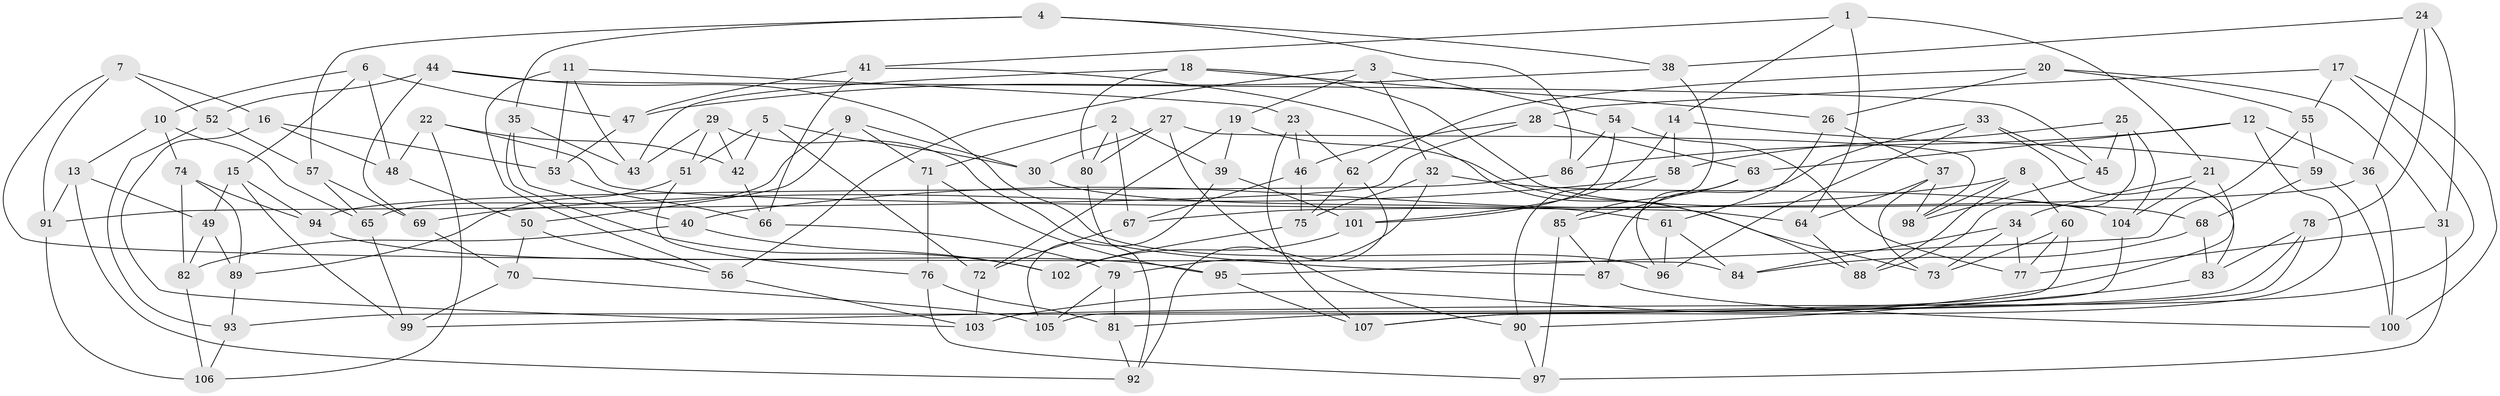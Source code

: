 // coarse degree distribution, {6: 0.18181818181818182, 7: 0.5151515151515151, 8: 0.15151515151515152, 4: 0.030303030303030304, 3: 0.030303030303030304, 10: 0.030303030303030304, 9: 0.06060606060606061}
// Generated by graph-tools (version 1.1) at 2025/38/03/04/25 23:38:16]
// undirected, 107 vertices, 214 edges
graph export_dot {
  node [color=gray90,style=filled];
  1;
  2;
  3;
  4;
  5;
  6;
  7;
  8;
  9;
  10;
  11;
  12;
  13;
  14;
  15;
  16;
  17;
  18;
  19;
  20;
  21;
  22;
  23;
  24;
  25;
  26;
  27;
  28;
  29;
  30;
  31;
  32;
  33;
  34;
  35;
  36;
  37;
  38;
  39;
  40;
  41;
  42;
  43;
  44;
  45;
  46;
  47;
  48;
  49;
  50;
  51;
  52;
  53;
  54;
  55;
  56;
  57;
  58;
  59;
  60;
  61;
  62;
  63;
  64;
  65;
  66;
  67;
  68;
  69;
  70;
  71;
  72;
  73;
  74;
  75;
  76;
  77;
  78;
  79;
  80;
  81;
  82;
  83;
  84;
  85;
  86;
  87;
  88;
  89;
  90;
  91;
  92;
  93;
  94;
  95;
  96;
  97;
  98;
  99;
  100;
  101;
  102;
  103;
  104;
  105;
  106;
  107;
  1 -- 41;
  1 -- 64;
  1 -- 14;
  1 -- 21;
  2 -- 80;
  2 -- 39;
  2 -- 71;
  2 -- 67;
  3 -- 56;
  3 -- 54;
  3 -- 32;
  3 -- 19;
  4 -- 57;
  4 -- 35;
  4 -- 38;
  4 -- 86;
  5 -- 30;
  5 -- 51;
  5 -- 42;
  5 -- 72;
  6 -- 47;
  6 -- 10;
  6 -- 48;
  6 -- 15;
  7 -- 52;
  7 -- 16;
  7 -- 91;
  7 -- 84;
  8 -- 98;
  8 -- 88;
  8 -- 60;
  8 -- 40;
  9 -- 30;
  9 -- 65;
  9 -- 50;
  9 -- 71;
  10 -- 13;
  10 -- 74;
  10 -- 65;
  11 -- 43;
  11 -- 56;
  11 -- 23;
  11 -- 53;
  12 -- 107;
  12 -- 36;
  12 -- 63;
  12 -- 86;
  13 -- 91;
  13 -- 49;
  13 -- 92;
  14 -- 58;
  14 -- 59;
  14 -- 101;
  15 -- 49;
  15 -- 99;
  15 -- 94;
  16 -- 53;
  16 -- 48;
  16 -- 103;
  17 -- 100;
  17 -- 55;
  17 -- 28;
  17 -- 99;
  18 -- 68;
  18 -- 80;
  18 -- 43;
  18 -- 26;
  19 -- 72;
  19 -- 73;
  19 -- 39;
  20 -- 55;
  20 -- 62;
  20 -- 31;
  20 -- 26;
  21 -- 103;
  21 -- 34;
  21 -- 104;
  22 -- 64;
  22 -- 42;
  22 -- 106;
  22 -- 48;
  23 -- 62;
  23 -- 107;
  23 -- 46;
  24 -- 36;
  24 -- 38;
  24 -- 78;
  24 -- 31;
  25 -- 88;
  25 -- 58;
  25 -- 45;
  25 -- 104;
  26 -- 61;
  26 -- 37;
  27 -- 90;
  27 -- 98;
  27 -- 30;
  27 -- 80;
  28 -- 46;
  28 -- 91;
  28 -- 63;
  29 -- 87;
  29 -- 51;
  29 -- 42;
  29 -- 43;
  30 -- 61;
  31 -- 97;
  31 -- 77;
  32 -- 75;
  32 -- 104;
  32 -- 79;
  33 -- 87;
  33 -- 45;
  33 -- 96;
  33 -- 83;
  34 -- 73;
  34 -- 84;
  34 -- 77;
  35 -- 43;
  35 -- 40;
  35 -- 102;
  36 -- 67;
  36 -- 100;
  37 -- 98;
  37 -- 73;
  37 -- 64;
  38 -- 85;
  38 -- 47;
  39 -- 105;
  39 -- 101;
  40 -- 102;
  40 -- 82;
  41 -- 47;
  41 -- 66;
  41 -- 88;
  42 -- 66;
  44 -- 69;
  44 -- 96;
  44 -- 52;
  44 -- 45;
  45 -- 98;
  46 -- 67;
  46 -- 75;
  47 -- 53;
  48 -- 50;
  49 -- 82;
  49 -- 89;
  50 -- 70;
  50 -- 56;
  51 -- 76;
  51 -- 89;
  52 -- 57;
  52 -- 93;
  53 -- 66;
  54 -- 86;
  54 -- 77;
  54 -- 101;
  55 -- 59;
  55 -- 95;
  56 -- 103;
  57 -- 65;
  57 -- 69;
  58 -- 69;
  58 -- 90;
  59 -- 68;
  59 -- 100;
  60 -- 73;
  60 -- 77;
  60 -- 105;
  61 -- 96;
  61 -- 84;
  62 -- 92;
  62 -- 75;
  63 -- 85;
  63 -- 96;
  64 -- 88;
  65 -- 99;
  66 -- 79;
  67 -- 72;
  68 -- 83;
  68 -- 84;
  69 -- 70;
  70 -- 105;
  70 -- 99;
  71 -- 95;
  71 -- 76;
  72 -- 103;
  74 -- 94;
  74 -- 89;
  74 -- 82;
  75 -- 102;
  76 -- 81;
  76 -- 97;
  78 -- 81;
  78 -- 83;
  78 -- 93;
  79 -- 105;
  79 -- 81;
  80 -- 92;
  81 -- 92;
  82 -- 106;
  83 -- 90;
  85 -- 87;
  85 -- 97;
  86 -- 94;
  87 -- 100;
  89 -- 93;
  90 -- 97;
  91 -- 106;
  93 -- 106;
  94 -- 95;
  95 -- 107;
  101 -- 102;
  104 -- 107;
}
